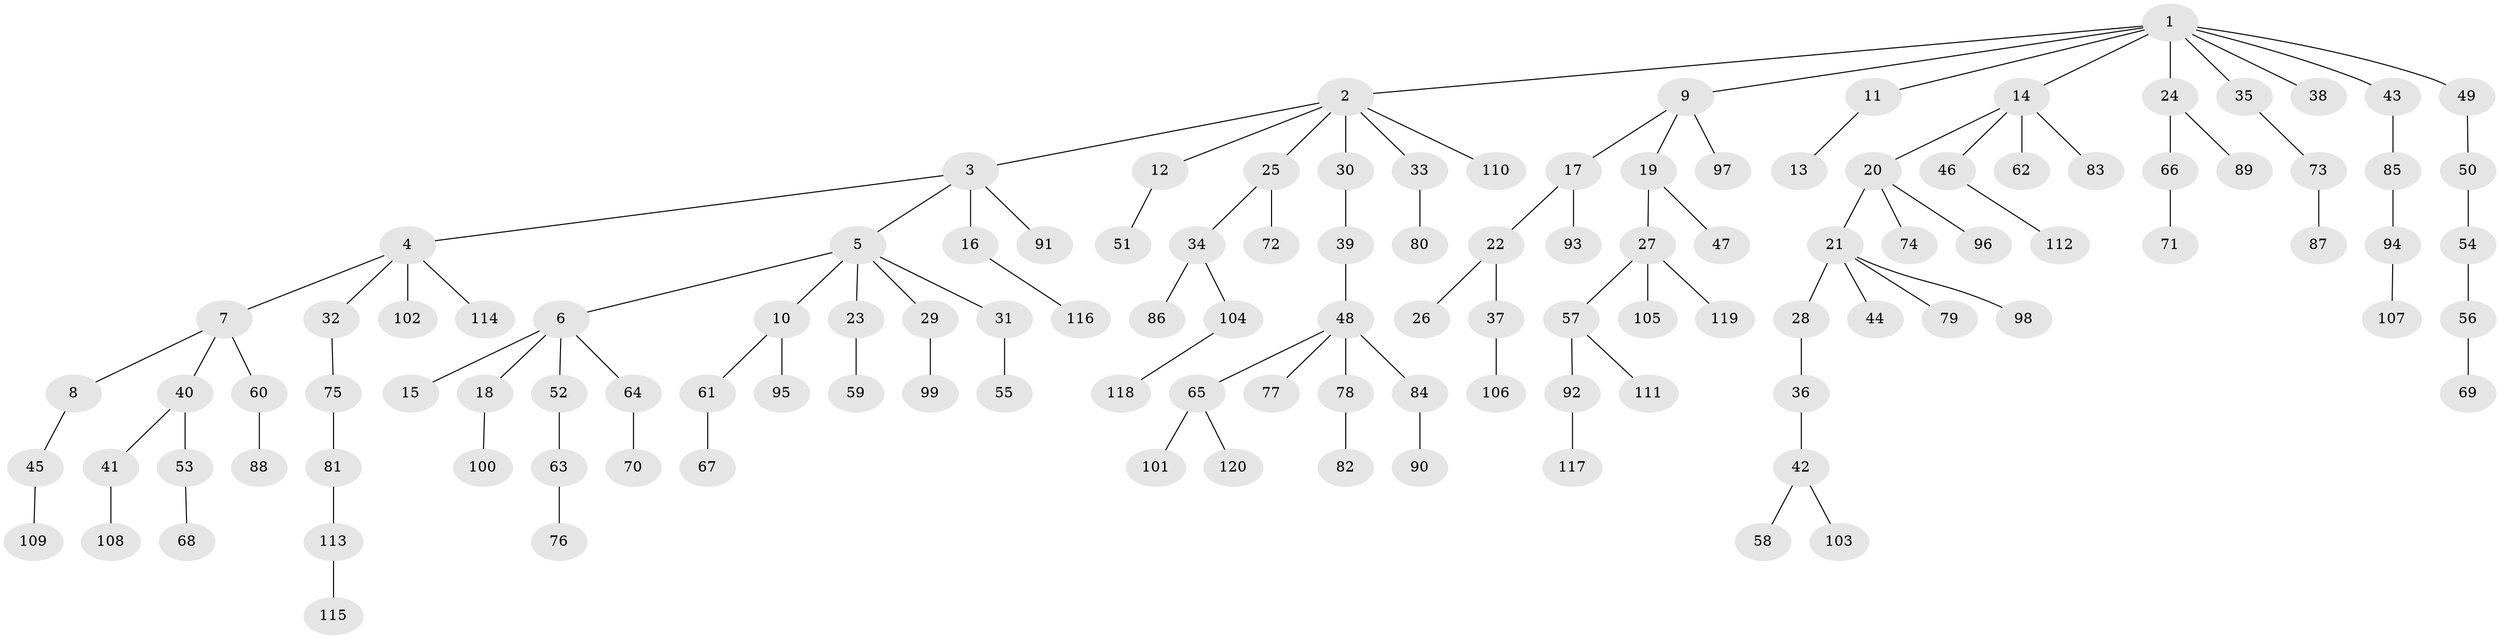 // Generated by graph-tools (version 1.1) at 2025/50/03/09/25 03:50:21]
// undirected, 120 vertices, 119 edges
graph export_dot {
graph [start="1"]
  node [color=gray90,style=filled];
  1;
  2;
  3;
  4;
  5;
  6;
  7;
  8;
  9;
  10;
  11;
  12;
  13;
  14;
  15;
  16;
  17;
  18;
  19;
  20;
  21;
  22;
  23;
  24;
  25;
  26;
  27;
  28;
  29;
  30;
  31;
  32;
  33;
  34;
  35;
  36;
  37;
  38;
  39;
  40;
  41;
  42;
  43;
  44;
  45;
  46;
  47;
  48;
  49;
  50;
  51;
  52;
  53;
  54;
  55;
  56;
  57;
  58;
  59;
  60;
  61;
  62;
  63;
  64;
  65;
  66;
  67;
  68;
  69;
  70;
  71;
  72;
  73;
  74;
  75;
  76;
  77;
  78;
  79;
  80;
  81;
  82;
  83;
  84;
  85;
  86;
  87;
  88;
  89;
  90;
  91;
  92;
  93;
  94;
  95;
  96;
  97;
  98;
  99;
  100;
  101;
  102;
  103;
  104;
  105;
  106;
  107;
  108;
  109;
  110;
  111;
  112;
  113;
  114;
  115;
  116;
  117;
  118;
  119;
  120;
  1 -- 2;
  1 -- 9;
  1 -- 11;
  1 -- 14;
  1 -- 24;
  1 -- 35;
  1 -- 38;
  1 -- 43;
  1 -- 49;
  2 -- 3;
  2 -- 12;
  2 -- 25;
  2 -- 30;
  2 -- 33;
  2 -- 110;
  3 -- 4;
  3 -- 5;
  3 -- 16;
  3 -- 91;
  4 -- 7;
  4 -- 32;
  4 -- 102;
  4 -- 114;
  5 -- 6;
  5 -- 10;
  5 -- 23;
  5 -- 29;
  5 -- 31;
  6 -- 15;
  6 -- 18;
  6 -- 52;
  6 -- 64;
  7 -- 8;
  7 -- 40;
  7 -- 60;
  8 -- 45;
  9 -- 17;
  9 -- 19;
  9 -- 97;
  10 -- 61;
  10 -- 95;
  11 -- 13;
  12 -- 51;
  14 -- 20;
  14 -- 46;
  14 -- 62;
  14 -- 83;
  16 -- 116;
  17 -- 22;
  17 -- 93;
  18 -- 100;
  19 -- 27;
  19 -- 47;
  20 -- 21;
  20 -- 74;
  20 -- 96;
  21 -- 28;
  21 -- 44;
  21 -- 79;
  21 -- 98;
  22 -- 26;
  22 -- 37;
  23 -- 59;
  24 -- 66;
  24 -- 89;
  25 -- 34;
  25 -- 72;
  27 -- 57;
  27 -- 105;
  27 -- 119;
  28 -- 36;
  29 -- 99;
  30 -- 39;
  31 -- 55;
  32 -- 75;
  33 -- 80;
  34 -- 86;
  34 -- 104;
  35 -- 73;
  36 -- 42;
  37 -- 106;
  39 -- 48;
  40 -- 41;
  40 -- 53;
  41 -- 108;
  42 -- 58;
  42 -- 103;
  43 -- 85;
  45 -- 109;
  46 -- 112;
  48 -- 65;
  48 -- 77;
  48 -- 78;
  48 -- 84;
  49 -- 50;
  50 -- 54;
  52 -- 63;
  53 -- 68;
  54 -- 56;
  56 -- 69;
  57 -- 92;
  57 -- 111;
  60 -- 88;
  61 -- 67;
  63 -- 76;
  64 -- 70;
  65 -- 101;
  65 -- 120;
  66 -- 71;
  73 -- 87;
  75 -- 81;
  78 -- 82;
  81 -- 113;
  84 -- 90;
  85 -- 94;
  92 -- 117;
  94 -- 107;
  104 -- 118;
  113 -- 115;
}
